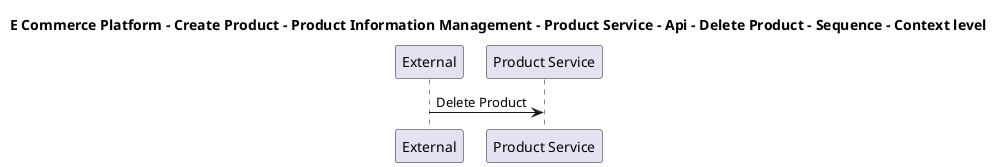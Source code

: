 @startuml

title E Commerce Platform - Create Product - Product Information Management - Product Service - Api - Delete Product - Sequence - Context level

participant "External" as C4InterFlow.SoftwareSystems.ExternalSystem
participant "Product Service" as ECommercePlatform.CreateProduct.ProductInformationManagement.SoftwareSystems.ProductService

C4InterFlow.SoftwareSystems.ExternalSystem -> ECommercePlatform.CreateProduct.ProductInformationManagement.SoftwareSystems.ProductService : Delete Product


@enduml
